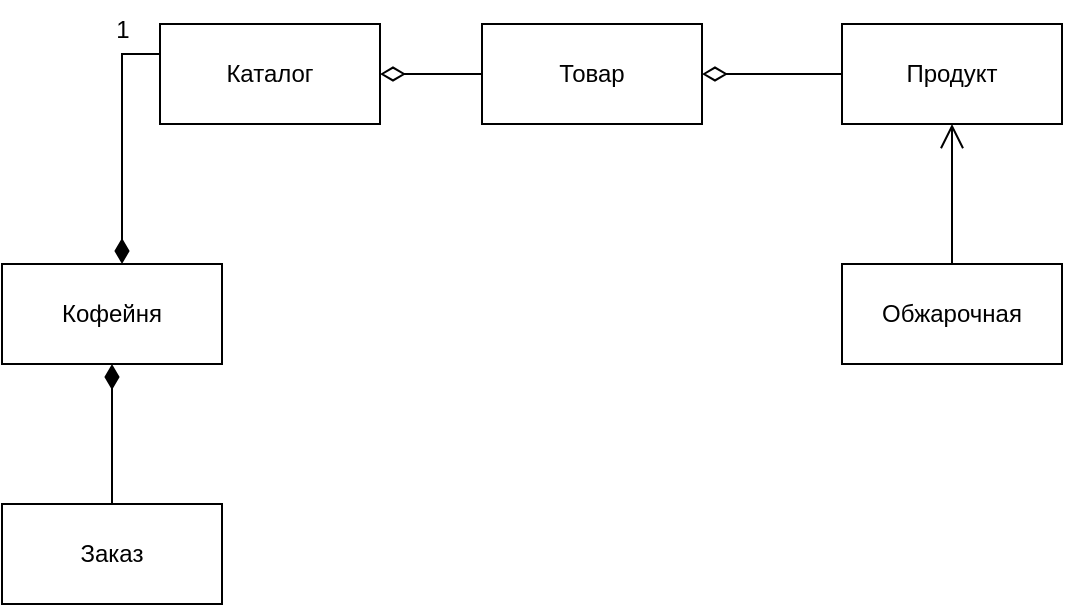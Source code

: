 <mxfile version="22.0.4" type="device">
  <diagram name="Page-1" id="-tW2qk5xR0VfIosBq5Tb">
    <mxGraphModel dx="934" dy="552" grid="1" gridSize="10" guides="1" tooltips="1" connect="1" arrows="1" fold="1" page="1" pageScale="1" pageWidth="827" pageHeight="1169" math="0" shadow="0">
      <root>
        <mxCell id="0" />
        <mxCell id="1" parent="0" />
        <mxCell id="6tR5cRhfqKNR5JoSrm42-1" value="Кофейня" style="html=1;whiteSpace=wrap;" parent="1" vertex="1">
          <mxGeometry x="280" y="200" width="110" height="50" as="geometry" />
        </mxCell>
        <mxCell id="6tR5cRhfqKNR5JoSrm42-17" style="edgeStyle=orthogonalEdgeStyle;rounded=0;orthogonalLoop=1;jettySize=auto;html=1;endArrow=open;endFill=0;endSize=10;" parent="1" source="6tR5cRhfqKNR5JoSrm42-2" target="6tR5cRhfqKNR5JoSrm42-9" edge="1">
          <mxGeometry relative="1" as="geometry" />
        </mxCell>
        <mxCell id="6tR5cRhfqKNR5JoSrm42-2" value="Обжарочная" style="html=1;whiteSpace=wrap;" parent="1" vertex="1">
          <mxGeometry x="700" y="200" width="110" height="50" as="geometry" />
        </mxCell>
        <mxCell id="6tR5cRhfqKNR5JoSrm42-4" style="edgeStyle=orthogonalEdgeStyle;rounded=0;orthogonalLoop=1;jettySize=auto;html=1;endArrow=diamondThin;endFill=1;endSize=10;" parent="1" source="6tR5cRhfqKNR5JoSrm42-3" target="6tR5cRhfqKNR5JoSrm42-1" edge="1">
          <mxGeometry relative="1" as="geometry">
            <Array as="points">
              <mxPoint x="340" y="95" />
            </Array>
          </mxGeometry>
        </mxCell>
        <mxCell id="6tR5cRhfqKNR5JoSrm42-3" value="Каталог" style="html=1;whiteSpace=wrap;" parent="1" vertex="1">
          <mxGeometry x="359" y="80" width="110" height="50" as="geometry" />
        </mxCell>
        <mxCell id="6tR5cRhfqKNR5JoSrm42-13" style="edgeStyle=orthogonalEdgeStyle;rounded=0;orthogonalLoop=1;jettySize=auto;html=1;endArrow=diamondThin;endFill=0;endSize=10;entryX=1;entryY=0.5;entryDx=0;entryDy=0;" parent="1" source="6tR5cRhfqKNR5JoSrm42-9" target="mFzx_NbYzSr-FdsYqvn5-4" edge="1">
          <mxGeometry relative="1" as="geometry">
            <mxPoint x="580" y="110" as="targetPoint" />
          </mxGeometry>
        </mxCell>
        <mxCell id="6tR5cRhfqKNR5JoSrm42-9" value="Продукт" style="html=1;whiteSpace=wrap;" parent="1" vertex="1">
          <mxGeometry x="700" y="80" width="110" height="50" as="geometry" />
        </mxCell>
        <mxCell id="mFzx_NbYzSr-FdsYqvn5-3" style="edgeStyle=orthogonalEdgeStyle;rounded=0;orthogonalLoop=1;jettySize=auto;html=1;entryX=0.5;entryY=1;entryDx=0;entryDy=0;endArrow=diamondThin;endFill=1;endSize=10;" parent="1" source="mFzx_NbYzSr-FdsYqvn5-2" target="6tR5cRhfqKNR5JoSrm42-1" edge="1">
          <mxGeometry relative="1" as="geometry" />
        </mxCell>
        <mxCell id="mFzx_NbYzSr-FdsYqvn5-2" value="Заказ" style="html=1;whiteSpace=wrap;" parent="1" vertex="1">
          <mxGeometry x="280" y="320" width="110" height="50" as="geometry" />
        </mxCell>
        <mxCell id="mFzx_NbYzSr-FdsYqvn5-5" style="edgeStyle=orthogonalEdgeStyle;rounded=0;orthogonalLoop=1;jettySize=auto;html=1;entryX=1;entryY=0.5;entryDx=0;entryDy=0;endArrow=diamondThin;endFill=0;endSize=10;" parent="1" source="mFzx_NbYzSr-FdsYqvn5-4" target="6tR5cRhfqKNR5JoSrm42-3" edge="1">
          <mxGeometry relative="1" as="geometry" />
        </mxCell>
        <mxCell id="mFzx_NbYzSr-FdsYqvn5-4" value="Товар" style="html=1;whiteSpace=wrap;" parent="1" vertex="1">
          <mxGeometry x="520" y="80" width="110" height="50" as="geometry" />
        </mxCell>
        <mxCell id="ZH-po5ZS_wm7qML-AexC-1" value="1" style="text;html=1;align=center;verticalAlign=middle;resizable=0;points=[];autosize=1;strokeColor=none;fillColor=none;" vertex="1" parent="1">
          <mxGeometry x="325" y="68" width="30" height="30" as="geometry" />
        </mxCell>
      </root>
    </mxGraphModel>
  </diagram>
</mxfile>
